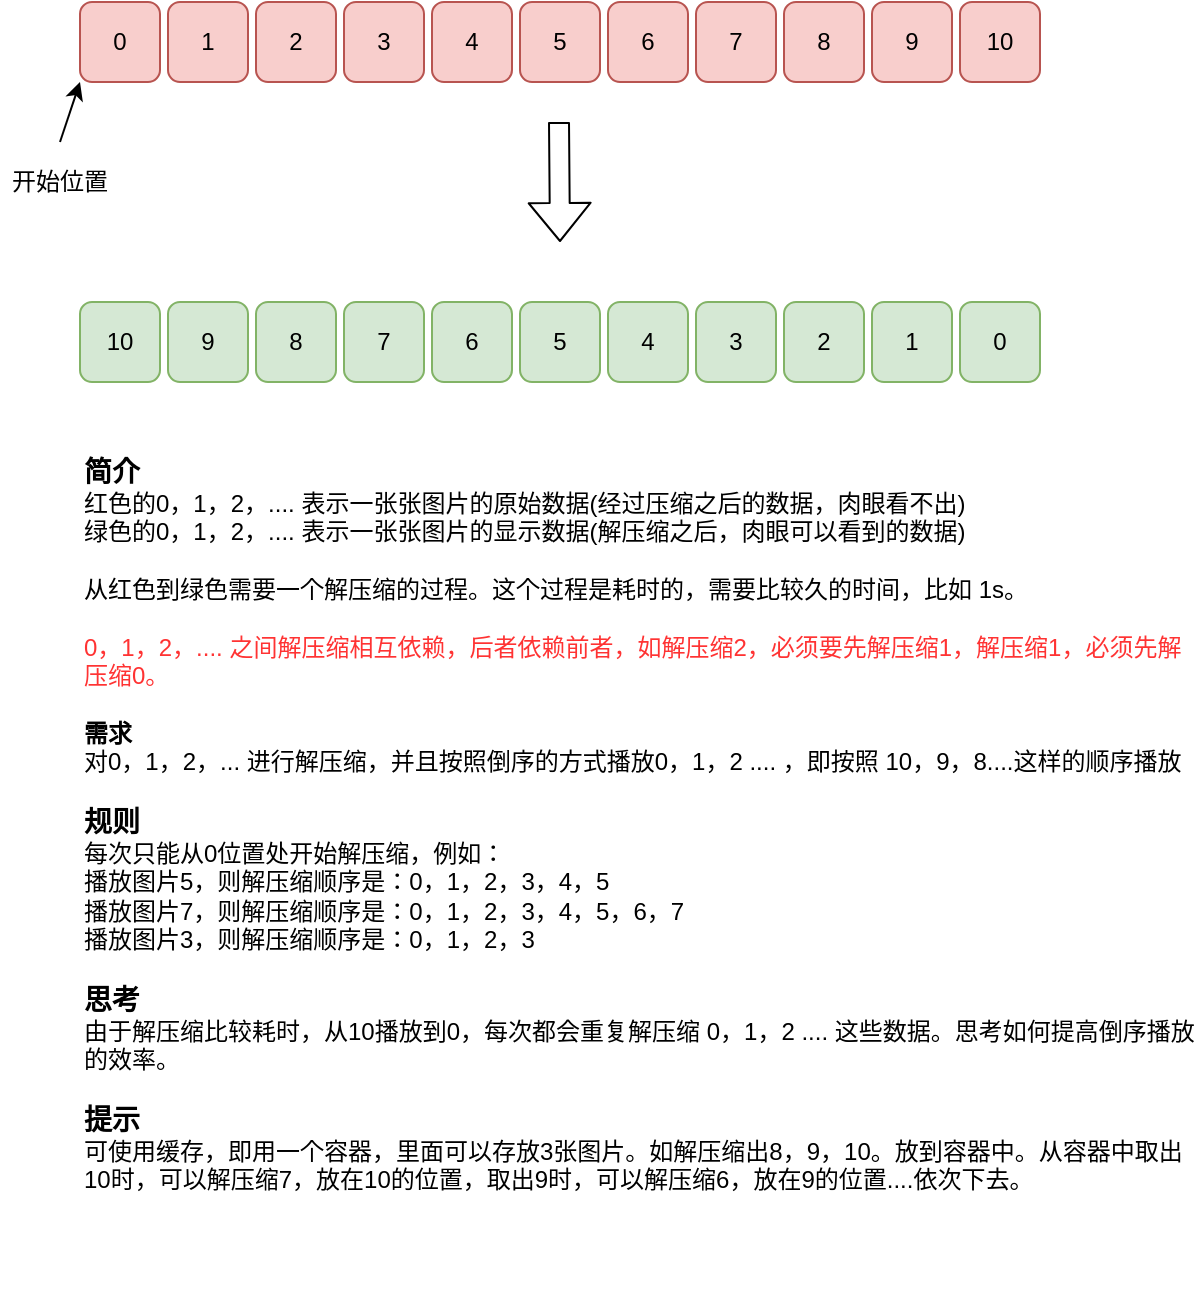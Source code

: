 <mxfile version="13.3.5" type="github"><diagram id="CXI-KQRkN2vZ-2inW6QI" name="Page-1"><mxGraphModel dx="946" dy="473" grid="1" gridSize="10" guides="1" tooltips="1" connect="1" arrows="1" fold="1" page="1" pageScale="1" pageWidth="827" pageHeight="1169" math="0" shadow="0"><root><mxCell id="0"/><mxCell id="1" parent="0"/><mxCell id="U65VBcKPJzijB7rlAyod-1" value="0" style="rounded=1;whiteSpace=wrap;html=1;fillColor=#f8cecc;strokeColor=#b85450;" vertex="1" parent="1"><mxGeometry x="80" y="80" width="40" height="40" as="geometry"/></mxCell><mxCell id="U65VBcKPJzijB7rlAyod-2" value="1" style="rounded=1;whiteSpace=wrap;html=1;fillColor=#f8cecc;strokeColor=#b85450;" vertex="1" parent="1"><mxGeometry x="124" y="80" width="40" height="40" as="geometry"/></mxCell><mxCell id="U65VBcKPJzijB7rlAyod-3" value="2" style="rounded=1;whiteSpace=wrap;html=1;fillColor=#f8cecc;strokeColor=#b85450;" vertex="1" parent="1"><mxGeometry x="168" y="80" width="40" height="40" as="geometry"/></mxCell><mxCell id="U65VBcKPJzijB7rlAyod-4" value="3" style="rounded=1;whiteSpace=wrap;html=1;fillColor=#f8cecc;strokeColor=#b85450;" vertex="1" parent="1"><mxGeometry x="212" y="80" width="40" height="40" as="geometry"/></mxCell><mxCell id="U65VBcKPJzijB7rlAyod-5" value="4" style="rounded=1;whiteSpace=wrap;html=1;fillColor=#f8cecc;strokeColor=#b85450;" vertex="1" parent="1"><mxGeometry x="256" y="80" width="40" height="40" as="geometry"/></mxCell><mxCell id="U65VBcKPJzijB7rlAyod-6" value="5" style="rounded=1;whiteSpace=wrap;html=1;fillColor=#f8cecc;strokeColor=#b85450;" vertex="1" parent="1"><mxGeometry x="300" y="80" width="40" height="40" as="geometry"/></mxCell><mxCell id="U65VBcKPJzijB7rlAyod-7" value="6" style="rounded=1;whiteSpace=wrap;html=1;fillColor=#f8cecc;strokeColor=#b85450;" vertex="1" parent="1"><mxGeometry x="344" y="80" width="40" height="40" as="geometry"/></mxCell><mxCell id="U65VBcKPJzijB7rlAyod-8" value="7" style="rounded=1;whiteSpace=wrap;html=1;fillColor=#f8cecc;strokeColor=#b85450;" vertex="1" parent="1"><mxGeometry x="388" y="80" width="40" height="40" as="geometry"/></mxCell><mxCell id="U65VBcKPJzijB7rlAyod-9" value="8" style="rounded=1;whiteSpace=wrap;html=1;fillColor=#f8cecc;strokeColor=#b85450;" vertex="1" parent="1"><mxGeometry x="432" y="80" width="40" height="40" as="geometry"/></mxCell><mxCell id="U65VBcKPJzijB7rlAyod-10" value="9" style="rounded=1;whiteSpace=wrap;html=1;fillColor=#f8cecc;strokeColor=#b85450;" vertex="1" parent="1"><mxGeometry x="476" y="80" width="40" height="40" as="geometry"/></mxCell><mxCell id="U65VBcKPJzijB7rlAyod-11" value="10" style="rounded=1;whiteSpace=wrap;html=1;fillColor=#f8cecc;strokeColor=#b85450;" vertex="1" parent="1"><mxGeometry x="520" y="80" width="40" height="40" as="geometry"/></mxCell><mxCell id="U65VBcKPJzijB7rlAyod-12" value="" style="endArrow=classic;html=1;entryX=0;entryY=1;entryDx=0;entryDy=0;" edge="1" parent="1" target="U65VBcKPJzijB7rlAyod-1"><mxGeometry width="50" height="50" relative="1" as="geometry"><mxPoint x="70" y="150" as="sourcePoint"/><mxPoint x="90" y="130" as="targetPoint"/></mxGeometry></mxCell><mxCell id="U65VBcKPJzijB7rlAyod-13" value="开始位置" style="text;html=1;strokeColor=none;fillColor=none;align=center;verticalAlign=middle;whiteSpace=wrap;rounded=0;" vertex="1" parent="1"><mxGeometry x="40" y="160" width="60" height="20" as="geometry"/></mxCell><mxCell id="U65VBcKPJzijB7rlAyod-14" value="10" style="rounded=1;whiteSpace=wrap;html=1;fillColor=#d5e8d4;strokeColor=#82b366;" vertex="1" parent="1"><mxGeometry x="80" y="230" width="40" height="40" as="geometry"/></mxCell><mxCell id="U65VBcKPJzijB7rlAyod-15" value="9" style="rounded=1;whiteSpace=wrap;html=1;fillColor=#d5e8d4;strokeColor=#82b366;" vertex="1" parent="1"><mxGeometry x="124" y="230" width="40" height="40" as="geometry"/></mxCell><mxCell id="U65VBcKPJzijB7rlAyod-16" value="8" style="rounded=1;whiteSpace=wrap;html=1;fillColor=#d5e8d4;strokeColor=#82b366;" vertex="1" parent="1"><mxGeometry x="168" y="230" width="40" height="40" as="geometry"/></mxCell><mxCell id="U65VBcKPJzijB7rlAyod-17" value="7" style="rounded=1;whiteSpace=wrap;html=1;fillColor=#d5e8d4;strokeColor=#82b366;" vertex="1" parent="1"><mxGeometry x="212" y="230" width="40" height="40" as="geometry"/></mxCell><mxCell id="U65VBcKPJzijB7rlAyod-18" value="6" style="rounded=1;whiteSpace=wrap;html=1;fillColor=#d5e8d4;strokeColor=#82b366;" vertex="1" parent="1"><mxGeometry x="256" y="230" width="40" height="40" as="geometry"/></mxCell><mxCell id="U65VBcKPJzijB7rlAyod-19" value="5" style="rounded=1;whiteSpace=wrap;html=1;fillColor=#d5e8d4;strokeColor=#82b366;" vertex="1" parent="1"><mxGeometry x="300" y="230" width="40" height="40" as="geometry"/></mxCell><mxCell id="U65VBcKPJzijB7rlAyod-20" value="4" style="rounded=1;whiteSpace=wrap;html=1;fillColor=#d5e8d4;strokeColor=#82b366;" vertex="1" parent="1"><mxGeometry x="344" y="230" width="40" height="40" as="geometry"/></mxCell><mxCell id="U65VBcKPJzijB7rlAyod-21" value="3" style="rounded=1;whiteSpace=wrap;html=1;fillColor=#d5e8d4;strokeColor=#82b366;" vertex="1" parent="1"><mxGeometry x="388" y="230" width="40" height="40" as="geometry"/></mxCell><mxCell id="U65VBcKPJzijB7rlAyod-22" value="2" style="rounded=1;whiteSpace=wrap;html=1;fillColor=#d5e8d4;strokeColor=#82b366;" vertex="1" parent="1"><mxGeometry x="432" y="230" width="40" height="40" as="geometry"/></mxCell><mxCell id="U65VBcKPJzijB7rlAyod-23" value="1" style="rounded=1;whiteSpace=wrap;html=1;fillColor=#d5e8d4;strokeColor=#82b366;" vertex="1" parent="1"><mxGeometry x="476" y="230" width="40" height="40" as="geometry"/></mxCell><mxCell id="U65VBcKPJzijB7rlAyod-24" value="0" style="rounded=1;whiteSpace=wrap;html=1;fillColor=#d5e8d4;strokeColor=#82b366;" vertex="1" parent="1"><mxGeometry x="520" y="230" width="40" height="40" as="geometry"/></mxCell><mxCell id="U65VBcKPJzijB7rlAyod-26" value="" style="shape=flexArrow;endArrow=classic;html=1;" edge="1" parent="1"><mxGeometry width="50" height="50" relative="1" as="geometry"><mxPoint x="319.5" y="140" as="sourcePoint"/><mxPoint x="320" y="200" as="targetPoint"/></mxGeometry></mxCell><mxCell id="U65VBcKPJzijB7rlAyod-28" value="&lt;font style=&quot;font-size: 12px&quot;&gt;&lt;b&gt;&lt;font style=&quot;font-size: 14px&quot;&gt;简介&lt;/font&gt;&lt;/b&gt;&lt;br&gt;红色的0，1，2，.... 表示一张张图片的原始数据(经过压缩之后的数据，肉眼看不出)&lt;br&gt;绿色的0，1，2，.... 表示一张张图片的显示数据(解压缩之后，肉眼可以看到的数据)&lt;br&gt;&lt;br&gt;从红色到绿色需要一个解压缩的过程。这个过程是耗时的，需要比较久的时间，比如 1s。&lt;br&gt;&lt;br&gt;&lt;font color=&quot;#ff3333&quot;&gt;0，1，2，.... 之间解压缩相互依赖，后者依赖前者，如解压缩2，必须要先解压缩1，解压缩1，必须先解压缩0。&lt;/font&gt;&lt;br&gt;&lt;br&gt;&lt;/font&gt;&lt;font&gt;&lt;font&gt;&lt;b style=&quot;font-size: 12px&quot;&gt;需求&lt;/b&gt;&lt;br&gt;对0，1，2，... 进行解压缩，并且按照倒序的方式播放0，1，2 .... ，即按照 10，9，8....这样的顺序播放&lt;br&gt;&lt;br&gt;&lt;b style=&quot;font-size: 12px&quot;&gt;&lt;font style=&quot;font-size: 14px&quot;&gt;规则&lt;br&gt;&lt;/font&gt;&lt;/b&gt;每次只能从0位置处开始解压缩，例如：&lt;br&gt;播放图片5，则解压缩顺序是：0，1，2，3，4，5&lt;br&gt;播放图片7，则解压缩顺序是：0，1，2，3，4，5，6，7&lt;br&gt;播放图片3，则解压缩顺序是：0，1，2，3&lt;br&gt;&lt;br&gt;&lt;font&gt;&lt;b style=&quot;font-size: 14px&quot;&gt;思考&lt;/b&gt;&lt;br&gt;由于解压缩比较耗时，从10播放到0，每次都会重复解压缩 0，1，2 .... 这些数据。思考如何提高倒序播放的效率。&lt;br&gt;&lt;br&gt;&lt;b style=&quot;font-size: 14px&quot;&gt;提示&lt;/b&gt;&lt;br&gt;&lt;/font&gt;可使用缓存，即用一个容器，里面可以存放3张图片。如解压缩出8，9，10。放到容器中。从容器中取出10时，可以解压缩7，放在10的位置，取出9时，可以解压缩6，放在9的位置....依次下去。&lt;br&gt;&lt;br&gt;&lt;br&gt;&lt;br&gt;&lt;/font&gt;&lt;br&gt;&lt;/font&gt;" style="text;html=1;strokeColor=none;fillColor=none;align=left;verticalAlign=top;whiteSpace=wrap;rounded=0;" vertex="1" parent="1"><mxGeometry x="80" y="300" width="560" height="380" as="geometry"/></mxCell></root></mxGraphModel></diagram></mxfile>